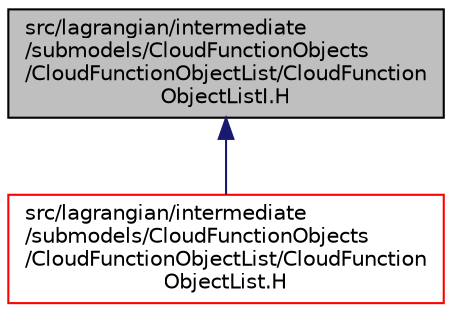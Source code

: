 digraph "src/lagrangian/intermediate/submodels/CloudFunctionObjects/CloudFunctionObjectList/CloudFunctionObjectListI.H"
{
  bgcolor="transparent";
  edge [fontname="Helvetica",fontsize="10",labelfontname="Helvetica",labelfontsize="10"];
  node [fontname="Helvetica",fontsize="10",shape=record];
  Node1 [label="src/lagrangian/intermediate\l/submodels/CloudFunctionObjects\l/CloudFunctionObjectList/CloudFunction\lObjectListI.H",height=0.2,width=0.4,color="black", fillcolor="grey75", style="filled", fontcolor="black"];
  Node1 -> Node2 [dir="back",color="midnightblue",fontsize="10",style="solid",fontname="Helvetica"];
  Node2 [label="src/lagrangian/intermediate\l/submodels/CloudFunctionObjects\l/CloudFunctionObjectList/CloudFunction\lObjectList.H",height=0.2,width=0.4,color="red",URL="$a06600.html"];
}
